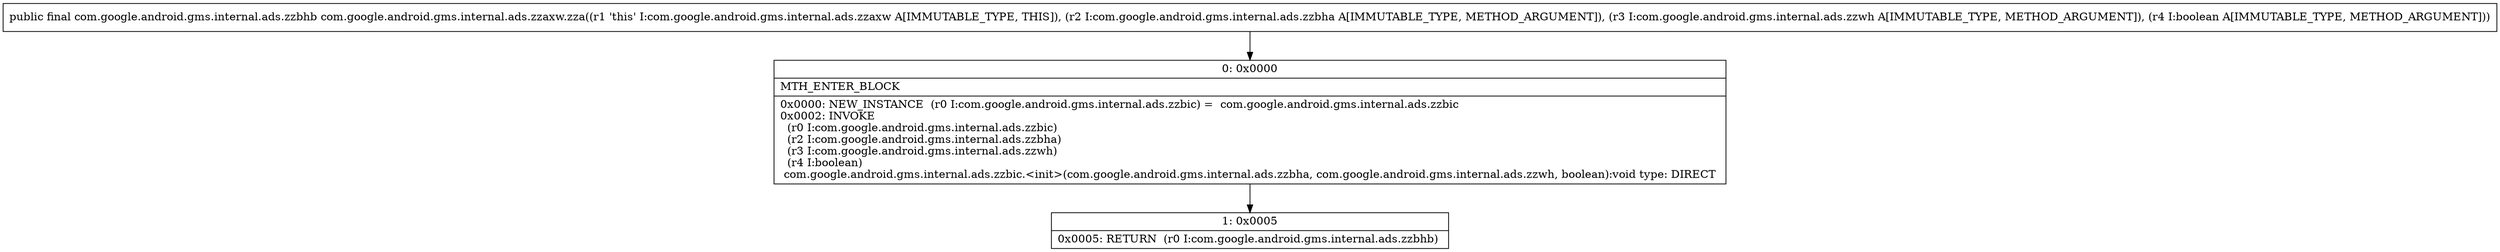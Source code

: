 digraph "CFG forcom.google.android.gms.internal.ads.zzaxw.zza(Lcom\/google\/android\/gms\/internal\/ads\/zzbha;Lcom\/google\/android\/gms\/internal\/ads\/zzwh;Z)Lcom\/google\/android\/gms\/internal\/ads\/zzbhb;" {
Node_0 [shape=record,label="{0\:\ 0x0000|MTH_ENTER_BLOCK\l|0x0000: NEW_INSTANCE  (r0 I:com.google.android.gms.internal.ads.zzbic) =  com.google.android.gms.internal.ads.zzbic \l0x0002: INVOKE  \l  (r0 I:com.google.android.gms.internal.ads.zzbic)\l  (r2 I:com.google.android.gms.internal.ads.zzbha)\l  (r3 I:com.google.android.gms.internal.ads.zzwh)\l  (r4 I:boolean)\l com.google.android.gms.internal.ads.zzbic.\<init\>(com.google.android.gms.internal.ads.zzbha, com.google.android.gms.internal.ads.zzwh, boolean):void type: DIRECT \l}"];
Node_1 [shape=record,label="{1\:\ 0x0005|0x0005: RETURN  (r0 I:com.google.android.gms.internal.ads.zzbhb) \l}"];
MethodNode[shape=record,label="{public final com.google.android.gms.internal.ads.zzbhb com.google.android.gms.internal.ads.zzaxw.zza((r1 'this' I:com.google.android.gms.internal.ads.zzaxw A[IMMUTABLE_TYPE, THIS]), (r2 I:com.google.android.gms.internal.ads.zzbha A[IMMUTABLE_TYPE, METHOD_ARGUMENT]), (r3 I:com.google.android.gms.internal.ads.zzwh A[IMMUTABLE_TYPE, METHOD_ARGUMENT]), (r4 I:boolean A[IMMUTABLE_TYPE, METHOD_ARGUMENT])) }"];
MethodNode -> Node_0;
Node_0 -> Node_1;
}

